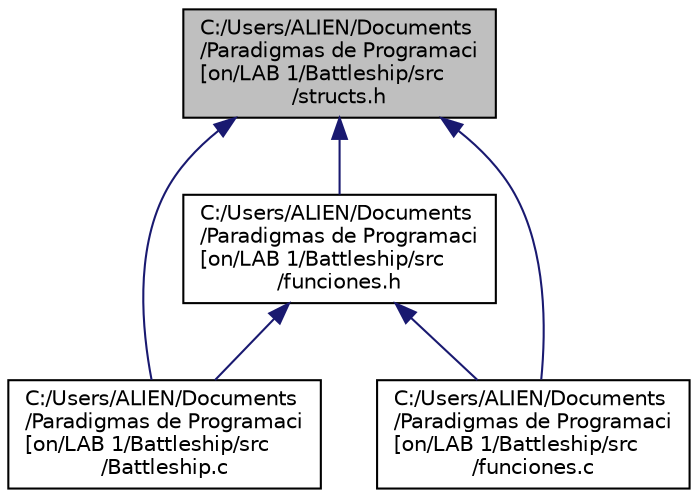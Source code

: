 digraph "C:/Users/ALIEN/Documents/Paradigmas de Programaci[on/LAB 1/Battleship/src/structs.h"
{
  edge [fontname="Helvetica",fontsize="10",labelfontname="Helvetica",labelfontsize="10"];
  node [fontname="Helvetica",fontsize="10",shape=record];
  Node2 [label="C:/Users/ALIEN/Documents\l/Paradigmas de Programaci\l[on/LAB 1/Battleship/src\l/structs.h",height=0.2,width=0.4,color="black", fillcolor="grey75", style="filled", fontcolor="black"];
  Node2 -> Node3 [dir="back",color="midnightblue",fontsize="10",style="solid",fontname="Helvetica"];
  Node3 [label="C:/Users/ALIEN/Documents\l/Paradigmas de Programaci\l[on/LAB 1/Battleship/src\l/funciones.h",height=0.2,width=0.4,color="black", fillcolor="white", style="filled",URL="$funciones_8h.html"];
  Node3 -> Node4 [dir="back",color="midnightblue",fontsize="10",style="solid",fontname="Helvetica"];
  Node4 [label="C:/Users/ALIEN/Documents\l/Paradigmas de Programaci\l[on/LAB 1/Battleship/src\l/Battleship.c",height=0.2,width=0.4,color="black", fillcolor="white", style="filled",URL="$_battleship_8c.html"];
  Node3 -> Node5 [dir="back",color="midnightblue",fontsize="10",style="solid",fontname="Helvetica"];
  Node5 [label="C:/Users/ALIEN/Documents\l/Paradigmas de Programaci\l[on/LAB 1/Battleship/src\l/funciones.c",height=0.2,width=0.4,color="black", fillcolor="white", style="filled",URL="$funciones_8c.html"];
  Node2 -> Node4 [dir="back",color="midnightblue",fontsize="10",style="solid",fontname="Helvetica"];
  Node2 -> Node5 [dir="back",color="midnightblue",fontsize="10",style="solid",fontname="Helvetica"];
}
